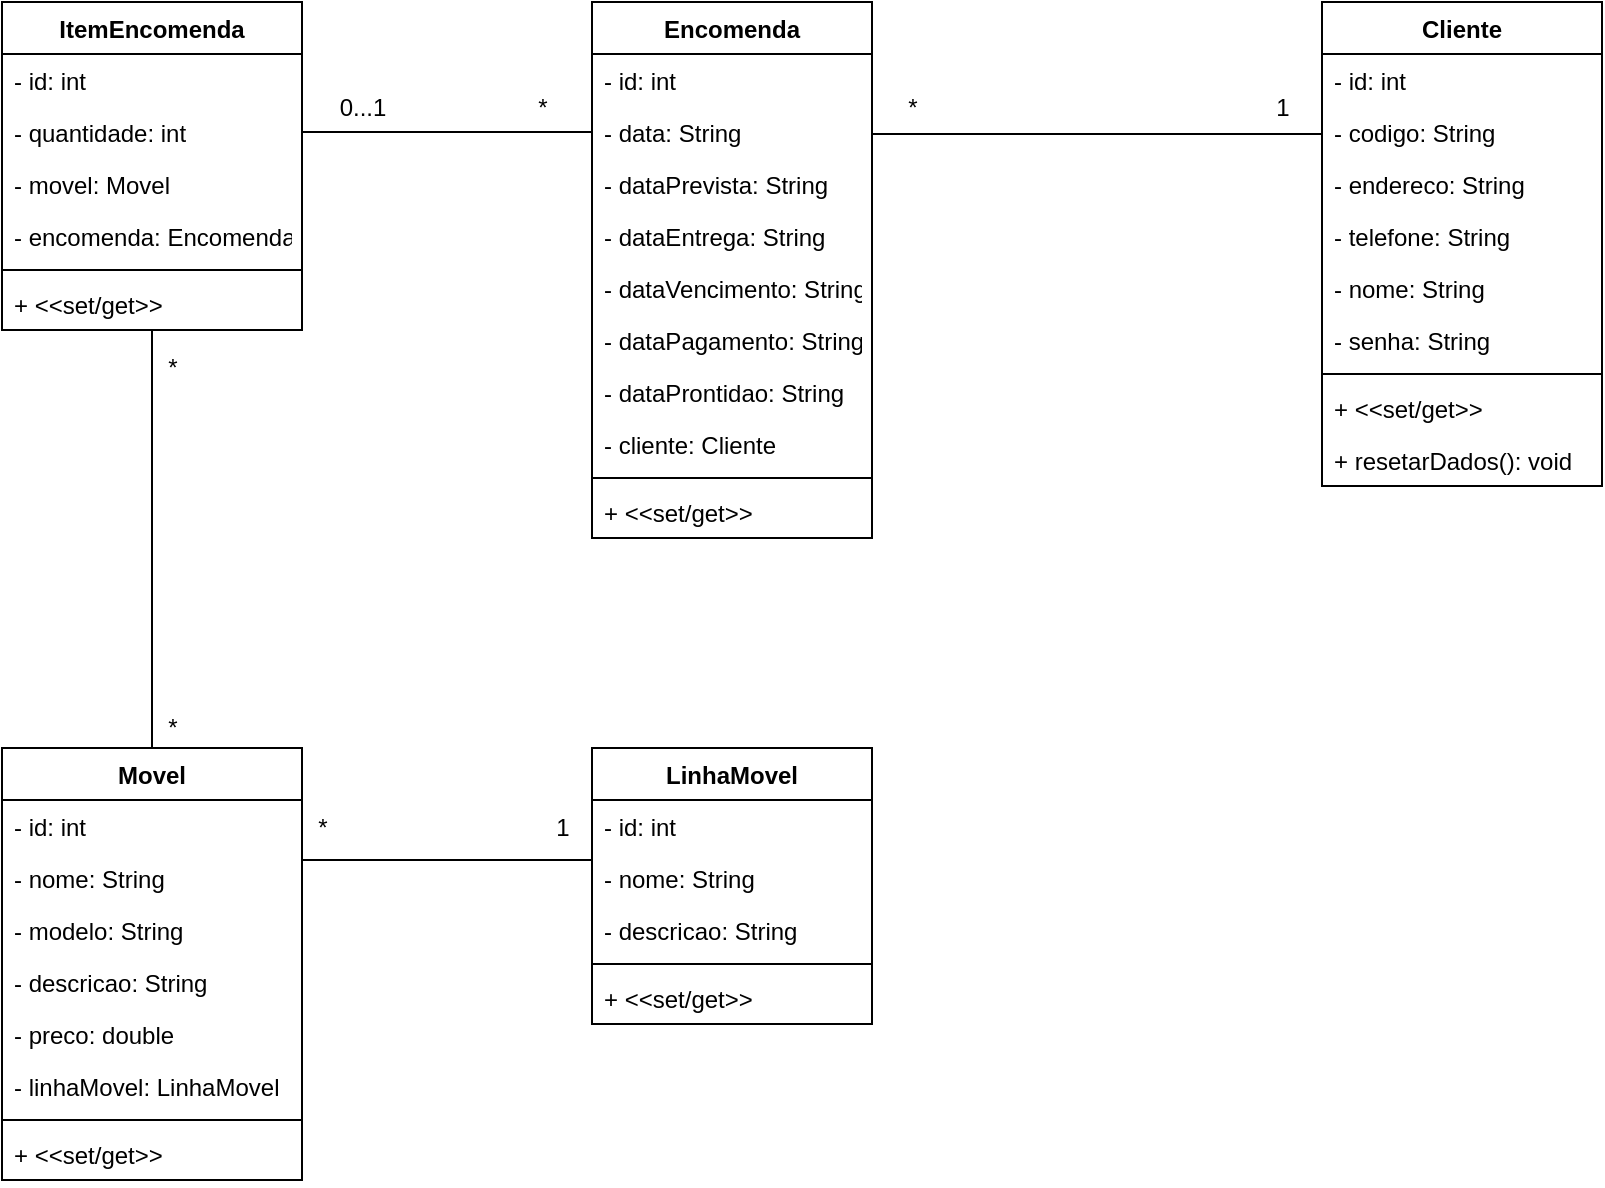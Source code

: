 <mxfile version="19.0.2" type="device"><diagram id="JrjsVyPPObkJG1XUpfgv" name="Page-1"><mxGraphModel dx="1758" dy="644" grid="1" gridSize="10" guides="1" tooltips="1" connect="1" arrows="1" fold="1" page="1" pageScale="1" pageWidth="827" pageHeight="1169" math="0" shadow="0"><root><mxCell id="0"/><mxCell id="1" parent="0"/><mxCell id="TrnVpaHiq_uHXM4OJcBW-1" value="Cliente" style="swimlane;fontStyle=1;align=center;verticalAlign=top;childLayout=stackLayout;horizontal=1;startSize=26;horizontalStack=0;resizeParent=1;resizeParentMax=0;resizeLast=0;collapsible=1;marginBottom=0;" parent="1" vertex="1"><mxGeometry x="450" y="87" width="140" height="242" as="geometry"><mxRectangle x="450" y="80" width="70" height="26" as="alternateBounds"/></mxGeometry></mxCell><mxCell id="TrnVpaHiq_uHXM4OJcBW-2" value="- id: int" style="text;strokeColor=none;fillColor=none;align=left;verticalAlign=top;spacingLeft=4;spacingRight=4;overflow=hidden;rotatable=0;points=[[0,0.5],[1,0.5]];portConstraint=eastwest;" parent="TrnVpaHiq_uHXM4OJcBW-1" vertex="1"><mxGeometry y="26" width="140" height="26" as="geometry"/></mxCell><mxCell id="TrnVpaHiq_uHXM4OJcBW-5" value="- codigo: String" style="text;strokeColor=none;fillColor=none;align=left;verticalAlign=top;spacingLeft=4;spacingRight=4;overflow=hidden;rotatable=0;points=[[0,0.5],[1,0.5]];portConstraint=eastwest;" parent="TrnVpaHiq_uHXM4OJcBW-1" vertex="1"><mxGeometry y="52" width="140" height="26" as="geometry"/></mxCell><mxCell id="TrnVpaHiq_uHXM4OJcBW-7" value="- endereco: String" style="text;strokeColor=none;fillColor=none;align=left;verticalAlign=top;spacingLeft=4;spacingRight=4;overflow=hidden;rotatable=0;points=[[0,0.5],[1,0.5]];portConstraint=eastwest;" parent="TrnVpaHiq_uHXM4OJcBW-1" vertex="1"><mxGeometry y="78" width="140" height="26" as="geometry"/></mxCell><mxCell id="TrnVpaHiq_uHXM4OJcBW-8" value="- telefone: String" style="text;strokeColor=none;fillColor=none;align=left;verticalAlign=top;spacingLeft=4;spacingRight=4;overflow=hidden;rotatable=0;points=[[0,0.5],[1,0.5]];portConstraint=eastwest;" parent="TrnVpaHiq_uHXM4OJcBW-1" vertex="1"><mxGeometry y="104" width="140" height="26" as="geometry"/></mxCell><mxCell id="TrnVpaHiq_uHXM4OJcBW-6" value="- nome: String" style="text;strokeColor=none;fillColor=none;align=left;verticalAlign=top;spacingLeft=4;spacingRight=4;overflow=hidden;rotatable=0;points=[[0,0.5],[1,0.5]];portConstraint=eastwest;" parent="TrnVpaHiq_uHXM4OJcBW-1" vertex="1"><mxGeometry y="130" width="140" height="26" as="geometry"/></mxCell><mxCell id="TrnVpaHiq_uHXM4OJcBW-9" value="- senha: String" style="text;strokeColor=none;fillColor=none;align=left;verticalAlign=top;spacingLeft=4;spacingRight=4;overflow=hidden;rotatable=0;points=[[0,0.5],[1,0.5]];portConstraint=eastwest;" parent="TrnVpaHiq_uHXM4OJcBW-1" vertex="1"><mxGeometry y="156" width="140" height="26" as="geometry"/></mxCell><mxCell id="TrnVpaHiq_uHXM4OJcBW-3" value="" style="line;strokeWidth=1;fillColor=none;align=left;verticalAlign=middle;spacingTop=-1;spacingLeft=3;spacingRight=3;rotatable=0;labelPosition=right;points=[];portConstraint=eastwest;" parent="TrnVpaHiq_uHXM4OJcBW-1" vertex="1"><mxGeometry y="182" width="140" height="8" as="geometry"/></mxCell><mxCell id="VqfDpARHN0ReVwMkP5dm-4" value="+ &lt;&lt;set/get&gt;&gt;" style="text;strokeColor=none;fillColor=none;align=left;verticalAlign=top;spacingLeft=4;spacingRight=4;overflow=hidden;rotatable=0;points=[[0,0.5],[1,0.5]];portConstraint=eastwest;" vertex="1" parent="TrnVpaHiq_uHXM4OJcBW-1"><mxGeometry y="190" width="140" height="26" as="geometry"/></mxCell><mxCell id="TrnVpaHiq_uHXM4OJcBW-10" value="+ resetarDados(): void" style="text;strokeColor=none;fillColor=none;align=left;verticalAlign=top;spacingLeft=4;spacingRight=4;overflow=hidden;rotatable=0;points=[[0,0.5],[1,0.5]];portConstraint=eastwest;" parent="TrnVpaHiq_uHXM4OJcBW-1" vertex="1"><mxGeometry y="216" width="140" height="26" as="geometry"/></mxCell><mxCell id="TrnVpaHiq_uHXM4OJcBW-13" value="Movel" style="swimlane;fontStyle=1;align=center;verticalAlign=top;childLayout=stackLayout;horizontal=1;startSize=26;horizontalStack=0;resizeParent=1;resizeParentMax=0;resizeLast=0;collapsible=1;marginBottom=0;" parent="1" vertex="1"><mxGeometry x="-210" y="460" width="150" height="216" as="geometry"/></mxCell><mxCell id="TrnVpaHiq_uHXM4OJcBW-14" value="- id: int" style="text;strokeColor=none;fillColor=none;align=left;verticalAlign=top;spacingLeft=4;spacingRight=4;overflow=hidden;rotatable=0;points=[[0,0.5],[1,0.5]];portConstraint=eastwest;" parent="TrnVpaHiq_uHXM4OJcBW-13" vertex="1"><mxGeometry y="26" width="150" height="26" as="geometry"/></mxCell><mxCell id="TrnVpaHiq_uHXM4OJcBW-15" value="- nome: String" style="text;strokeColor=none;fillColor=none;align=left;verticalAlign=top;spacingLeft=4;spacingRight=4;overflow=hidden;rotatable=0;points=[[0,0.5],[1,0.5]];portConstraint=eastwest;" parent="TrnVpaHiq_uHXM4OJcBW-13" vertex="1"><mxGeometry y="52" width="150" height="26" as="geometry"/></mxCell><mxCell id="TrnVpaHiq_uHXM4OJcBW-16" value="- modelo: String" style="text;strokeColor=none;fillColor=none;align=left;verticalAlign=top;spacingLeft=4;spacingRight=4;overflow=hidden;rotatable=0;points=[[0,0.5],[1,0.5]];portConstraint=eastwest;" parent="TrnVpaHiq_uHXM4OJcBW-13" vertex="1"><mxGeometry y="78" width="150" height="26" as="geometry"/></mxCell><mxCell id="TrnVpaHiq_uHXM4OJcBW-17" value="- descricao: String" style="text;strokeColor=none;fillColor=none;align=left;verticalAlign=top;spacingLeft=4;spacingRight=4;overflow=hidden;rotatable=0;points=[[0,0.5],[1,0.5]];portConstraint=eastwest;" parent="TrnVpaHiq_uHXM4OJcBW-13" vertex="1"><mxGeometry y="104" width="150" height="26" as="geometry"/></mxCell><mxCell id="TrnVpaHiq_uHXM4OJcBW-18" value="- preco: double" style="text;strokeColor=none;fillColor=none;align=left;verticalAlign=top;spacingLeft=4;spacingRight=4;overflow=hidden;rotatable=0;points=[[0,0.5],[1,0.5]];portConstraint=eastwest;" parent="TrnVpaHiq_uHXM4OJcBW-13" vertex="1"><mxGeometry y="130" width="150" height="26" as="geometry"/></mxCell><mxCell id="TrnVpaHiq_uHXM4OJcBW-19" value="- linhaMovel: LinhaMovel" style="text;strokeColor=none;fillColor=none;align=left;verticalAlign=top;spacingLeft=4;spacingRight=4;overflow=hidden;rotatable=0;points=[[0,0.5],[1,0.5]];portConstraint=eastwest;" parent="TrnVpaHiq_uHXM4OJcBW-13" vertex="1"><mxGeometry y="156" width="150" height="26" as="geometry"/></mxCell><mxCell id="TrnVpaHiq_uHXM4OJcBW-20" value="" style="line;strokeWidth=1;fillColor=none;align=left;verticalAlign=middle;spacingTop=-1;spacingLeft=3;spacingRight=3;rotatable=0;labelPosition=right;points=[];portConstraint=eastwest;" parent="TrnVpaHiq_uHXM4OJcBW-13" vertex="1"><mxGeometry y="182" width="150" height="8" as="geometry"/></mxCell><mxCell id="VqfDpARHN0ReVwMkP5dm-5" value="+ &lt;&lt;set/get&gt;&gt;" style="text;strokeColor=none;fillColor=none;align=left;verticalAlign=top;spacingLeft=4;spacingRight=4;overflow=hidden;rotatable=0;points=[[0,0.5],[1,0.5]];portConstraint=eastwest;" vertex="1" parent="TrnVpaHiq_uHXM4OJcBW-13"><mxGeometry y="190" width="150" height="26" as="geometry"/></mxCell><mxCell id="TrnVpaHiq_uHXM4OJcBW-72" style="edgeStyle=orthogonalEdgeStyle;rounded=0;orthogonalLoop=1;jettySize=auto;html=1;entryX=1;entryY=0.5;entryDx=0;entryDy=0;endArrow=none;endFill=0;" parent="1" source="TrnVpaHiq_uHXM4OJcBW-23" target="TrnVpaHiq_uHXM4OJcBW-15" edge="1"><mxGeometry relative="1" as="geometry"><Array as="points"><mxPoint x="-60" y="516"/></Array></mxGeometry></mxCell><mxCell id="TrnVpaHiq_uHXM4OJcBW-23" value="LinhaMovel" style="swimlane;fontStyle=1;align=center;verticalAlign=top;childLayout=stackLayout;horizontal=1;startSize=26;horizontalStack=0;resizeParent=1;resizeParentMax=0;resizeLast=0;collapsible=1;marginBottom=0;" parent="1" vertex="1"><mxGeometry x="85" y="460" width="140" height="138" as="geometry"/></mxCell><mxCell id="TrnVpaHiq_uHXM4OJcBW-24" value="- id: int" style="text;strokeColor=none;fillColor=none;align=left;verticalAlign=top;spacingLeft=4;spacingRight=4;overflow=hidden;rotatable=0;points=[[0,0.5],[1,0.5]];portConstraint=eastwest;" parent="TrnVpaHiq_uHXM4OJcBW-23" vertex="1"><mxGeometry y="26" width="140" height="26" as="geometry"/></mxCell><mxCell id="TrnVpaHiq_uHXM4OJcBW-25" value="- nome: String" style="text;strokeColor=none;fillColor=none;align=left;verticalAlign=top;spacingLeft=4;spacingRight=4;overflow=hidden;rotatable=0;points=[[0,0.5],[1,0.5]];portConstraint=eastwest;" parent="TrnVpaHiq_uHXM4OJcBW-23" vertex="1"><mxGeometry y="52" width="140" height="26" as="geometry"/></mxCell><mxCell id="TrnVpaHiq_uHXM4OJcBW-27" value="- descricao: String" style="text;strokeColor=none;fillColor=none;align=left;verticalAlign=top;spacingLeft=4;spacingRight=4;overflow=hidden;rotatable=0;points=[[0,0.5],[1,0.5]];portConstraint=eastwest;" parent="TrnVpaHiq_uHXM4OJcBW-23" vertex="1"><mxGeometry y="78" width="140" height="26" as="geometry"/></mxCell><mxCell id="TrnVpaHiq_uHXM4OJcBW-30" value="" style="line;strokeWidth=1;fillColor=none;align=left;verticalAlign=middle;spacingTop=-1;spacingLeft=3;spacingRight=3;rotatable=0;labelPosition=right;points=[];portConstraint=eastwest;" parent="TrnVpaHiq_uHXM4OJcBW-23" vertex="1"><mxGeometry y="104" width="140" height="8" as="geometry"/></mxCell><mxCell id="VqfDpARHN0ReVwMkP5dm-6" value="+ &lt;&lt;set/get&gt;&gt;" style="text;strokeColor=none;fillColor=none;align=left;verticalAlign=top;spacingLeft=4;spacingRight=4;overflow=hidden;rotatable=0;points=[[0,0.5],[1,0.5]];portConstraint=eastwest;" vertex="1" parent="TrnVpaHiq_uHXM4OJcBW-23"><mxGeometry y="112" width="140" height="26" as="geometry"/></mxCell><mxCell id="TrnVpaHiq_uHXM4OJcBW-74" style="edgeStyle=orthogonalEdgeStyle;rounded=0;orthogonalLoop=1;jettySize=auto;html=1;endArrow=none;endFill=0;" parent="1" source="TrnVpaHiq_uHXM4OJcBW-39" edge="1"><mxGeometry relative="1" as="geometry"><mxPoint x="450" y="153" as="targetPoint"/><Array as="points"><mxPoint x="290" y="153"/><mxPoint x="290" y="153"/></Array></mxGeometry></mxCell><mxCell id="TrnVpaHiq_uHXM4OJcBW-39" value="Encomenda" style="swimlane;fontStyle=1;align=center;verticalAlign=top;childLayout=stackLayout;horizontal=1;startSize=26;horizontalStack=0;resizeParent=1;resizeParentMax=0;resizeLast=0;collapsible=1;marginBottom=0;" parent="1" vertex="1"><mxGeometry x="85" y="87" width="140" height="268" as="geometry"/></mxCell><mxCell id="TrnVpaHiq_uHXM4OJcBW-40" value="- id: int" style="text;strokeColor=none;fillColor=none;align=left;verticalAlign=top;spacingLeft=4;spacingRight=4;overflow=hidden;rotatable=0;points=[[0,0.5],[1,0.5]];portConstraint=eastwest;" parent="TrnVpaHiq_uHXM4OJcBW-39" vertex="1"><mxGeometry y="26" width="140" height="26" as="geometry"/></mxCell><mxCell id="TrnVpaHiq_uHXM4OJcBW-41" value="- data: String" style="text;strokeColor=none;fillColor=none;align=left;verticalAlign=top;spacingLeft=4;spacingRight=4;overflow=hidden;rotatable=0;points=[[0,0.5],[1,0.5]];portConstraint=eastwest;" parent="TrnVpaHiq_uHXM4OJcBW-39" vertex="1"><mxGeometry y="52" width="140" height="26" as="geometry"/></mxCell><mxCell id="TrnVpaHiq_uHXM4OJcBW-42" value="- dataPrevista: String" style="text;strokeColor=none;fillColor=none;align=left;verticalAlign=top;spacingLeft=4;spacingRight=4;overflow=hidden;rotatable=0;points=[[0,0.5],[1,0.5]];portConstraint=eastwest;" parent="TrnVpaHiq_uHXM4OJcBW-39" vertex="1"><mxGeometry y="78" width="140" height="26" as="geometry"/></mxCell><mxCell id="TrnVpaHiq_uHXM4OJcBW-43" value="- dataEntrega: String" style="text;strokeColor=none;fillColor=none;align=left;verticalAlign=top;spacingLeft=4;spacingRight=4;overflow=hidden;rotatable=0;points=[[0,0.5],[1,0.5]];portConstraint=eastwest;" parent="TrnVpaHiq_uHXM4OJcBW-39" vertex="1"><mxGeometry y="104" width="140" height="26" as="geometry"/></mxCell><mxCell id="TrnVpaHiq_uHXM4OJcBW-44" value="- dataVencimento: String" style="text;strokeColor=none;fillColor=none;align=left;verticalAlign=top;spacingLeft=4;spacingRight=4;overflow=hidden;rotatable=0;points=[[0,0.5],[1,0.5]];portConstraint=eastwest;" parent="TrnVpaHiq_uHXM4OJcBW-39" vertex="1"><mxGeometry y="130" width="140" height="26" as="geometry"/></mxCell><mxCell id="TrnVpaHiq_uHXM4OJcBW-45" value="- dataPagamento: String" style="text;strokeColor=none;fillColor=none;align=left;verticalAlign=top;spacingLeft=4;spacingRight=4;overflow=hidden;rotatable=0;points=[[0,0.5],[1,0.5]];portConstraint=eastwest;" parent="TrnVpaHiq_uHXM4OJcBW-39" vertex="1"><mxGeometry y="156" width="140" height="26" as="geometry"/></mxCell><mxCell id="TrnVpaHiq_uHXM4OJcBW-49" value="- dataProntidao: String" style="text;strokeColor=none;fillColor=none;align=left;verticalAlign=top;spacingLeft=4;spacingRight=4;overflow=hidden;rotatable=0;points=[[0,0.5],[1,0.5]];portConstraint=eastwest;" parent="TrnVpaHiq_uHXM4OJcBW-39" vertex="1"><mxGeometry y="182" width="140" height="26" as="geometry"/></mxCell><mxCell id="TrnVpaHiq_uHXM4OJcBW-50" value="- cliente: Cliente" style="text;strokeColor=none;fillColor=none;align=left;verticalAlign=top;spacingLeft=4;spacingRight=4;overflow=hidden;rotatable=0;points=[[0,0.5],[1,0.5]];portConstraint=eastwest;" parent="TrnVpaHiq_uHXM4OJcBW-39" vertex="1"><mxGeometry y="208" width="140" height="26" as="geometry"/></mxCell><mxCell id="TrnVpaHiq_uHXM4OJcBW-46" value="" style="line;strokeWidth=1;fillColor=none;align=left;verticalAlign=middle;spacingTop=-1;spacingLeft=3;spacingRight=3;rotatable=0;labelPosition=right;points=[];portConstraint=eastwest;" parent="TrnVpaHiq_uHXM4OJcBW-39" vertex="1"><mxGeometry y="234" width="140" height="8" as="geometry"/></mxCell><mxCell id="VqfDpARHN0ReVwMkP5dm-3" value="+ &lt;&lt;set/get&gt;&gt;" style="text;strokeColor=none;fillColor=none;align=left;verticalAlign=top;spacingLeft=4;spacingRight=4;overflow=hidden;rotatable=0;points=[[0,0.5],[1,0.5]];portConstraint=eastwest;" vertex="1" parent="TrnVpaHiq_uHXM4OJcBW-39"><mxGeometry y="242" width="140" height="26" as="geometry"/></mxCell><mxCell id="TrnVpaHiq_uHXM4OJcBW-61" style="edgeStyle=orthogonalEdgeStyle;rounded=0;orthogonalLoop=1;jettySize=auto;html=1;entryX=0;entryY=0.5;entryDx=0;entryDy=0;endArrow=none;endFill=0;" parent="1" source="TrnVpaHiq_uHXM4OJcBW-51" target="TrnVpaHiq_uHXM4OJcBW-41" edge="1"><mxGeometry relative="1" as="geometry"><Array as="points"><mxPoint x="30" y="152"/><mxPoint x="30" y="152"/></Array></mxGeometry></mxCell><mxCell id="TrnVpaHiq_uHXM4OJcBW-73" style="edgeStyle=orthogonalEdgeStyle;rounded=0;orthogonalLoop=1;jettySize=auto;html=1;endArrow=none;endFill=0;" parent="1" source="TrnVpaHiq_uHXM4OJcBW-51" target="TrnVpaHiq_uHXM4OJcBW-13" edge="1"><mxGeometry relative="1" as="geometry"><Array as="points"><mxPoint x="-135" y="400"/><mxPoint x="-135" y="400"/></Array></mxGeometry></mxCell><mxCell id="TrnVpaHiq_uHXM4OJcBW-51" value="ItemEncomenda" style="swimlane;fontStyle=1;align=center;verticalAlign=top;childLayout=stackLayout;horizontal=1;startSize=26;horizontalStack=0;resizeParent=1;resizeParentMax=0;resizeLast=0;collapsible=1;marginBottom=0;" parent="1" vertex="1"><mxGeometry x="-210" y="87" width="150" height="164" as="geometry"/></mxCell><mxCell id="TrnVpaHiq_uHXM4OJcBW-52" value="- id: int" style="text;strokeColor=none;fillColor=none;align=left;verticalAlign=top;spacingLeft=4;spacingRight=4;overflow=hidden;rotatable=0;points=[[0,0.5],[1,0.5]];portConstraint=eastwest;" parent="TrnVpaHiq_uHXM4OJcBW-51" vertex="1"><mxGeometry y="26" width="150" height="26" as="geometry"/></mxCell><mxCell id="TrnVpaHiq_uHXM4OJcBW-53" value="- quantidade: int" style="text;strokeColor=none;fillColor=none;align=left;verticalAlign=top;spacingLeft=4;spacingRight=4;overflow=hidden;rotatable=0;points=[[0,0.5],[1,0.5]];portConstraint=eastwest;" parent="TrnVpaHiq_uHXM4OJcBW-51" vertex="1"><mxGeometry y="52" width="150" height="26" as="geometry"/></mxCell><mxCell id="TrnVpaHiq_uHXM4OJcBW-54" value="- movel: Movel" style="text;strokeColor=none;fillColor=none;align=left;verticalAlign=top;spacingLeft=4;spacingRight=4;overflow=hidden;rotatable=0;points=[[0,0.5],[1,0.5]];portConstraint=eastwest;" parent="TrnVpaHiq_uHXM4OJcBW-51" vertex="1"><mxGeometry y="78" width="150" height="26" as="geometry"/></mxCell><mxCell id="TrnVpaHiq_uHXM4OJcBW-56" value="- encomenda: Encomenda" style="text;strokeColor=none;fillColor=none;align=left;verticalAlign=top;spacingLeft=4;spacingRight=4;overflow=hidden;rotatable=0;points=[[0,0.5],[1,0.5]];portConstraint=eastwest;" parent="TrnVpaHiq_uHXM4OJcBW-51" vertex="1"><mxGeometry y="104" width="150" height="26" as="geometry"/></mxCell><mxCell id="TrnVpaHiq_uHXM4OJcBW-55" value="" style="line;strokeWidth=1;fillColor=none;align=left;verticalAlign=middle;spacingTop=-1;spacingLeft=3;spacingRight=3;rotatable=0;labelPosition=right;points=[];portConstraint=eastwest;" parent="TrnVpaHiq_uHXM4OJcBW-51" vertex="1"><mxGeometry y="130" width="150" height="8" as="geometry"/></mxCell><mxCell id="VqfDpARHN0ReVwMkP5dm-1" value="+ &lt;&lt;set/get&gt;&gt;" style="text;strokeColor=none;fillColor=none;align=left;verticalAlign=top;spacingLeft=4;spacingRight=4;overflow=hidden;rotatable=0;points=[[0,0.5],[1,0.5]];portConstraint=eastwest;" vertex="1" parent="TrnVpaHiq_uHXM4OJcBW-51"><mxGeometry y="138" width="150" height="26" as="geometry"/></mxCell><mxCell id="TrnVpaHiq_uHXM4OJcBW-59" value="1" style="text;html=1;align=center;verticalAlign=middle;resizable=0;points=[];autosize=1;strokeColor=none;fillColor=none;" parent="1" vertex="1"><mxGeometry x="60" y="490" width="20" height="20" as="geometry"/></mxCell><mxCell id="TrnVpaHiq_uHXM4OJcBW-60" value="*" style="text;html=1;align=center;verticalAlign=middle;resizable=0;points=[];autosize=1;strokeColor=none;fillColor=none;" parent="1" vertex="1"><mxGeometry x="-135" y="440" width="20" height="20" as="geometry"/></mxCell><mxCell id="TrnVpaHiq_uHXM4OJcBW-62" value="*" style="text;html=1;align=center;verticalAlign=middle;resizable=0;points=[];autosize=1;strokeColor=none;fillColor=none;" parent="1" vertex="1"><mxGeometry x="50" y="130" width="20" height="20" as="geometry"/></mxCell><mxCell id="TrnVpaHiq_uHXM4OJcBW-63" value="0...1" style="text;html=1;align=center;verticalAlign=middle;resizable=0;points=[];autosize=1;strokeColor=none;fillColor=none;" parent="1" vertex="1"><mxGeometry x="-50" y="130" width="40" height="20" as="geometry"/></mxCell><mxCell id="TrnVpaHiq_uHXM4OJcBW-67" value="1" style="text;html=1;align=center;verticalAlign=middle;resizable=0;points=[];autosize=1;strokeColor=none;fillColor=none;" parent="1" vertex="1"><mxGeometry x="420" y="130" width="20" height="20" as="geometry"/></mxCell><mxCell id="TrnVpaHiq_uHXM4OJcBW-68" value="*" style="text;html=1;align=center;verticalAlign=middle;resizable=0;points=[];autosize=1;strokeColor=none;fillColor=none;" parent="1" vertex="1"><mxGeometry x="235" y="130" width="20" height="20" as="geometry"/></mxCell><mxCell id="TrnVpaHiq_uHXM4OJcBW-70" value="*" style="text;html=1;align=center;verticalAlign=middle;resizable=0;points=[];autosize=1;strokeColor=none;fillColor=none;" parent="1" vertex="1"><mxGeometry x="-135" y="260" width="20" height="20" as="geometry"/></mxCell><mxCell id="TrnVpaHiq_uHXM4OJcBW-71" value="*" style="text;html=1;align=center;verticalAlign=middle;resizable=0;points=[];autosize=1;strokeColor=none;fillColor=none;" parent="1" vertex="1"><mxGeometry x="-60" y="490" width="20" height="20" as="geometry"/></mxCell></root></mxGraphModel></diagram></mxfile>
